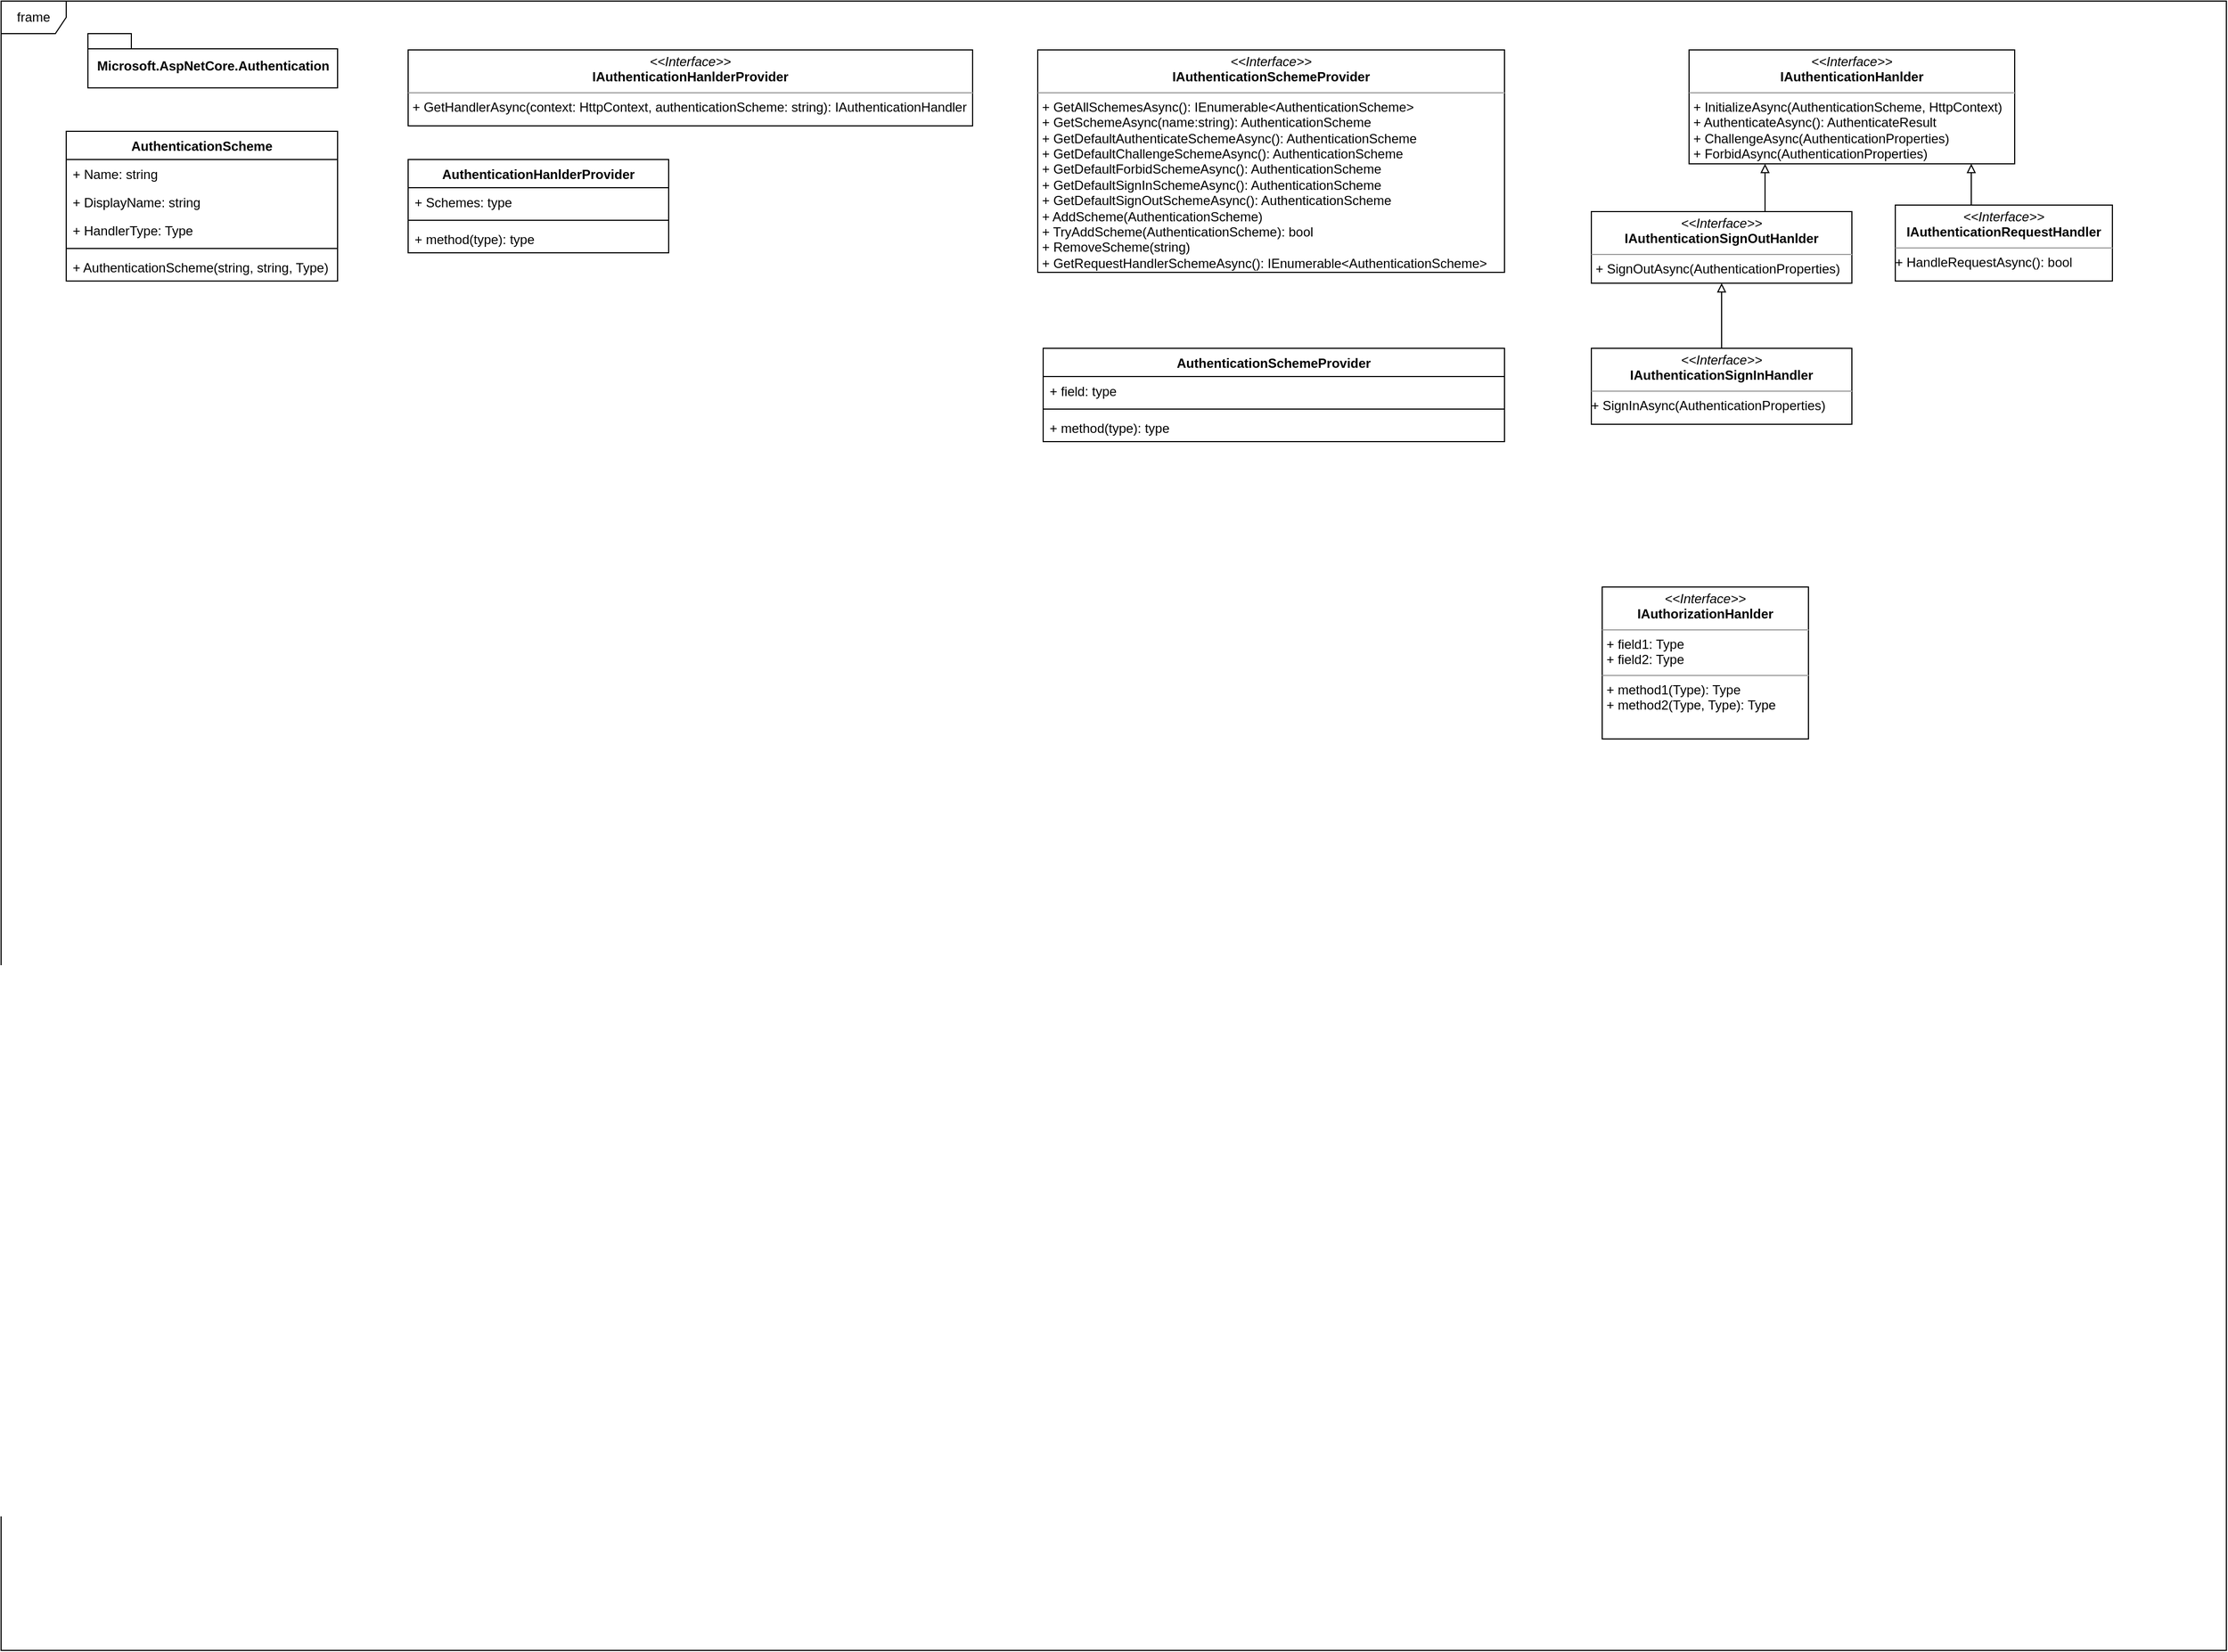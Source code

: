 <mxfile version="13.4.5" type="github"><diagram id="BhmnsZ_i7FkwWPyLl8r3" name="第 1 页"><mxGraphModel dx="2249" dy="794" grid="1" gridSize="10" guides="1" tooltips="1" connect="1" arrows="1" fold="1" page="1" pageScale="1" pageWidth="827" pageHeight="1169" math="0" shadow="0"><root><mxCell id="0"/><mxCell id="1" parent="0"/><mxCell id="mx_4D3PkaTi3fWbDLEla-1" value="frame" style="shape=umlFrame;whiteSpace=wrap;html=1;strokeColor=#000000;gradientColor=none;" vertex="1" parent="1"><mxGeometry x="-130" y="700" width="2050" height="1520" as="geometry"/></mxCell><mxCell id="mx_4D3PkaTi3fWbDLEla-2" value="Microsoft.AspNetCore.Authentication" style="shape=folder;fontStyle=1;spacingTop=10;tabWidth=40;tabHeight=14;tabPosition=left;html=1;strokeColor=#000000;gradientColor=none;" vertex="1" parent="1"><mxGeometry x="-50" y="730" width="230" height="50" as="geometry"/></mxCell><mxCell id="mx_4D3PkaTi3fWbDLEla-3" value="&lt;p style=&quot;margin: 0px ; margin-top: 4px ; text-align: center&quot;&gt;&lt;i&gt;&amp;lt;&amp;lt;Interface&amp;gt;&amp;gt;&lt;/i&gt;&lt;br&gt;&lt;b&gt;IAuthenticationHanlderProvider&lt;/b&gt;&lt;/p&gt;&lt;hr size=&quot;1&quot;&gt;&lt;p style=&quot;margin: 0px ; margin-left: 4px&quot;&gt;+ GetHandlerAsync(context: HttpContext, authenticationScheme: string): IAuthenticationHandler&lt;br&gt;&lt;/p&gt;&lt;p style=&quot;margin: 0px ; margin-left: 4px&quot;&gt;&lt;br&gt;&lt;/p&gt;" style="verticalAlign=top;align=left;overflow=fill;fontSize=12;fontFamily=Helvetica;html=1;strokeColor=#000000;gradientColor=none;" vertex="1" parent="1"><mxGeometry x="245" y="745" width="520" height="70" as="geometry"/></mxCell><mxCell id="mx_4D3PkaTi3fWbDLEla-4" value="&lt;p style=&quot;margin: 0px ; margin-top: 4px ; text-align: center&quot;&gt;&lt;i&gt;&amp;lt;&amp;lt;Interface&amp;gt;&amp;gt;&lt;/i&gt;&lt;br&gt;&lt;b&gt;IAuthenticationSchemeProvider&lt;/b&gt;&lt;/p&gt;&lt;hr size=&quot;1&quot;&gt;&lt;p style=&quot;margin: 0px ; margin-left: 4px&quot;&gt;+ GetAllSchemesAsync(): IEnumerable&amp;lt;AuthenticationScheme&amp;gt;&lt;/p&gt;&lt;p style=&quot;margin: 0px ; margin-left: 4px&quot;&gt;+ GetSchemeAsync(name:string): AuthenticationScheme&lt;/p&gt;&lt;p style=&quot;margin: 0px ; margin-left: 4px&quot;&gt;+ GetDefaultAuthenticateSchemeAsync(): AuthenticationScheme&lt;/p&gt;&lt;p style=&quot;margin: 0px ; margin-left: 4px&quot;&gt;+ GetDefaultChallengeSchemeAsync(): AuthenticationScheme&lt;/p&gt;&lt;p style=&quot;margin: 0px ; margin-left: 4px&quot;&gt;+ GetDefaultForbidSchemeAsync(): AuthenticationScheme&lt;/p&gt;&lt;p style=&quot;margin: 0px ; margin-left: 4px&quot;&gt;+ GetDefaultSignInSchemeAsync(): AuthenticationScheme&lt;/p&gt;&lt;p style=&quot;margin: 0px ; margin-left: 4px&quot;&gt;+ GetDefaultSignOutSchemeAsync(): AuthenticationScheme&lt;/p&gt;&lt;p style=&quot;margin: 0px ; margin-left: 4px&quot;&gt;+ AddScheme(AuthenticationScheme)&lt;/p&gt;&lt;p style=&quot;margin: 0px ; margin-left: 4px&quot;&gt;+ TryAddScheme(AuthenticationScheme): bool&lt;/p&gt;&lt;p style=&quot;margin: 0px ; margin-left: 4px&quot;&gt;+ RemoveScheme(string)&lt;/p&gt;&lt;p style=&quot;margin: 0px ; margin-left: 4px&quot;&gt;&lt;span&gt;+ GetRequestHandlerSchemeAsync(): IEnumerable&amp;lt;AuthenticationScheme&amp;gt;&lt;/span&gt;&lt;/p&gt;" style="verticalAlign=top;align=left;overflow=fill;fontSize=12;fontFamily=Helvetica;html=1;strokeColor=#000000;gradientColor=none;" vertex="1" parent="1"><mxGeometry x="825" y="745" width="430" height="205" as="geometry"/></mxCell><mxCell id="mx_4D3PkaTi3fWbDLEla-5" value="&lt;p style=&quot;margin: 0px ; margin-top: 4px ; text-align: center&quot;&gt;&lt;i&gt;&amp;lt;&amp;lt;Interface&amp;gt;&amp;gt;&lt;/i&gt;&lt;br&gt;&lt;b&gt;IAuthenticationHanlder&lt;/b&gt;&lt;/p&gt;&lt;hr size=&quot;1&quot;&gt;&lt;p style=&quot;margin: 0px ; margin-left: 4px&quot;&gt;+ InitializeAsync(AuthenticationScheme, HttpContext)&lt;br&gt;+ AuthenticateAsync(): AuthenticateResult&lt;/p&gt;&lt;p style=&quot;margin: 0px ; margin-left: 4px&quot;&gt;+ ChallengeAsync(AuthenticationProperties)&lt;/p&gt;&lt;p style=&quot;margin: 0px ; margin-left: 4px&quot;&gt;+ ForbidAsync(AuthenticationProperties)&lt;/p&gt;" style="verticalAlign=top;align=left;overflow=fill;fontSize=12;fontFamily=Helvetica;html=1;" vertex="1" parent="1"><mxGeometry x="1425" y="745" width="300" height="105" as="geometry"/></mxCell><mxCell id="mx_4D3PkaTi3fWbDLEla-6" value="&lt;p style=&quot;margin: 0px ; margin-top: 4px ; text-align: center&quot;&gt;&lt;i&gt;&amp;lt;&amp;lt;Interface&amp;gt;&amp;gt;&lt;/i&gt;&lt;br&gt;&lt;b&gt;IAuthorizationHanlder&lt;/b&gt;&lt;/p&gt;&lt;hr size=&quot;1&quot;&gt;&lt;p style=&quot;margin: 0px ; margin-left: 4px&quot;&gt;+ field1: Type&lt;br&gt;+ field2: Type&lt;/p&gt;&lt;hr size=&quot;1&quot;&gt;&lt;p style=&quot;margin: 0px ; margin-left: 4px&quot;&gt;+ method1(Type): Type&lt;br&gt;+ method2(Type, Type): Type&lt;/p&gt;" style="verticalAlign=top;align=left;overflow=fill;fontSize=12;fontFamily=Helvetica;html=1;" vertex="1" parent="1"><mxGeometry x="1345" y="1240" width="190" height="140" as="geometry"/></mxCell><mxCell id="mx_4D3PkaTi3fWbDLEla-7" value="&lt;p style=&quot;margin: 0px ; margin-top: 4px ; text-align: center&quot;&gt;&lt;i&gt;&amp;lt;&amp;lt;Interface&amp;gt;&amp;gt;&lt;/i&gt;&lt;br&gt;&lt;b&gt;IAuthenticationSignOutHanlder&lt;/b&gt;&lt;/p&gt;&lt;hr size=&quot;1&quot;&gt;&lt;p style=&quot;margin: 0px ; margin-left: 4px&quot;&gt;+ SignOutAsync(AuthenticationProperties)&lt;br&gt;&lt;/p&gt;" style="verticalAlign=top;align=left;overflow=fill;fontSize=12;fontFamily=Helvetica;html=1;" vertex="1" parent="1"><mxGeometry x="1335" y="894" width="240" height="66" as="geometry"/></mxCell><mxCell id="mx_4D3PkaTi3fWbDLEla-8" value="&lt;p style=&quot;margin: 0px ; margin-top: 4px ; text-align: center&quot;&gt;&lt;i&gt;&amp;lt;&amp;lt;Interface&amp;gt;&amp;gt;&lt;/i&gt;&lt;br&gt;&lt;b&gt;IAuthenticationSignInHandler&lt;/b&gt;&lt;/p&gt;&lt;hr size=&quot;1&quot;&gt;+ SignInAsync(AuthenticationProperties)" style="verticalAlign=top;align=left;overflow=fill;fontSize=12;fontFamily=Helvetica;html=1;" vertex="1" parent="1"><mxGeometry x="1335" y="1020" width="240" height="70" as="geometry"/></mxCell><mxCell id="mx_4D3PkaTi3fWbDLEla-9" style="edgeStyle=orthogonalEdgeStyle;rounded=0;html=1;labelBackgroundColor=none;startFill=0;endArrow=none;endFill=0;fontFamily=Verdana;fontSize=10;startArrow=block;" edge="1" parent="1" source="mx_4D3PkaTi3fWbDLEla-5" target="mx_4D3PkaTi3fWbDLEla-7"><mxGeometry relative="1" as="geometry"><mxPoint x="1598" y="1160" as="sourcePoint"/><mxPoint x="1703" y="1100" as="targetPoint"/><Array as="points"><mxPoint x="1495" y="870"/><mxPoint x="1495" y="870"/></Array></mxGeometry></mxCell><mxCell id="mx_4D3PkaTi3fWbDLEla-10" style="edgeStyle=orthogonalEdgeStyle;rounded=0;html=1;labelBackgroundColor=none;startFill=0;endArrow=none;endFill=0;fontFamily=Verdana;fontSize=10;startArrow=block;" edge="1" parent="1" source="mx_4D3PkaTi3fWbDLEla-7" target="mx_4D3PkaTi3fWbDLEla-8"><mxGeometry relative="1" as="geometry"><mxPoint x="1564.5" y="970" as="sourcePoint"/><mxPoint x="1564.5" y="1014" as="targetPoint"/><Array as="points"/></mxGeometry></mxCell><mxCell id="mx_4D3PkaTi3fWbDLEla-11" value="&lt;p style=&quot;margin: 0px ; margin-top: 4px ; text-align: center&quot;&gt;&lt;i&gt;&amp;lt;&amp;lt;Interface&amp;gt;&amp;gt;&lt;/i&gt;&lt;br&gt;&lt;b&gt;IAuthenticationRequestHandler&lt;/b&gt;&lt;/p&gt;&lt;hr size=&quot;1&quot;&gt;+ HandleRequestAsync(): bool" style="verticalAlign=top;align=left;overflow=fill;fontSize=12;fontFamily=Helvetica;html=1;" vertex="1" parent="1"><mxGeometry x="1615" y="888" width="200" height="70" as="geometry"/></mxCell><mxCell id="mx_4D3PkaTi3fWbDLEla-12" style="edgeStyle=orthogonalEdgeStyle;rounded=0;html=1;labelBackgroundColor=none;startFill=0;endArrow=none;endFill=0;fontFamily=Verdana;fontSize=10;startArrow=block;" edge="1" parent="1" source="mx_4D3PkaTi3fWbDLEla-5" target="mx_4D3PkaTi3fWbDLEla-11"><mxGeometry relative="1" as="geometry"><mxPoint x="1685" y="860" as="sourcePoint"/><mxPoint x="1685" y="904" as="targetPoint"/><Array as="points"><mxPoint x="1685" y="880"/><mxPoint x="1685" y="880"/></Array></mxGeometry></mxCell><mxCell id="mx_4D3PkaTi3fWbDLEla-13" value="AuthenticationScheme" style="swimlane;fontStyle=1;align=center;verticalAlign=top;childLayout=stackLayout;horizontal=1;startSize=26;horizontalStack=0;resizeParent=1;resizeParentMax=0;resizeLast=0;collapsible=1;marginBottom=0;strokeColor=#000000;gradientColor=none;" vertex="1" parent="1"><mxGeometry x="-70" y="820" width="250" height="138" as="geometry"/></mxCell><mxCell id="mx_4D3PkaTi3fWbDLEla-14" value="+ Name: string" style="text;strokeColor=none;fillColor=none;align=left;verticalAlign=top;spacingLeft=4;spacingRight=4;overflow=hidden;rotatable=0;points=[[0,0.5],[1,0.5]];portConstraint=eastwest;" vertex="1" parent="mx_4D3PkaTi3fWbDLEla-13"><mxGeometry y="26" width="250" height="26" as="geometry"/></mxCell><mxCell id="mx_4D3PkaTi3fWbDLEla-15" value="+ DisplayName: string" style="text;strokeColor=none;fillColor=none;align=left;verticalAlign=top;spacingLeft=4;spacingRight=4;overflow=hidden;rotatable=0;points=[[0,0.5],[1,0.5]];portConstraint=eastwest;" vertex="1" parent="mx_4D3PkaTi3fWbDLEla-13"><mxGeometry y="52" width="250" height="26" as="geometry"/></mxCell><mxCell id="mx_4D3PkaTi3fWbDLEla-16" value="+ HandlerType: Type" style="text;strokeColor=none;fillColor=none;align=left;verticalAlign=top;spacingLeft=4;spacingRight=4;overflow=hidden;rotatable=0;points=[[0,0.5],[1,0.5]];portConstraint=eastwest;" vertex="1" parent="mx_4D3PkaTi3fWbDLEla-13"><mxGeometry y="78" width="250" height="26" as="geometry"/></mxCell><mxCell id="mx_4D3PkaTi3fWbDLEla-17" value="" style="line;strokeWidth=1;fillColor=none;align=left;verticalAlign=middle;spacingTop=-1;spacingLeft=3;spacingRight=3;rotatable=0;labelPosition=right;points=[];portConstraint=eastwest;" vertex="1" parent="mx_4D3PkaTi3fWbDLEla-13"><mxGeometry y="104" width="250" height="8" as="geometry"/></mxCell><mxCell id="mx_4D3PkaTi3fWbDLEla-18" value="+ AuthenticationScheme(string, string, Type)" style="text;strokeColor=none;fillColor=none;align=left;verticalAlign=top;spacingLeft=4;spacingRight=4;overflow=hidden;rotatable=0;points=[[0,0.5],[1,0.5]];portConstraint=eastwest;" vertex="1" parent="mx_4D3PkaTi3fWbDLEla-13"><mxGeometry y="112" width="250" height="26" as="geometry"/></mxCell><mxCell id="mx_4D3PkaTi3fWbDLEla-19" value="AuthenticationHanlderProvider" style="swimlane;fontStyle=1;align=center;verticalAlign=top;childLayout=stackLayout;horizontal=1;startSize=26;horizontalStack=0;resizeParent=1;resizeParentMax=0;resizeLast=0;collapsible=1;marginBottom=0;strokeColor=#000000;gradientColor=none;" vertex="1" parent="1"><mxGeometry x="245" y="846" width="240" height="86" as="geometry"/></mxCell><mxCell id="mx_4D3PkaTi3fWbDLEla-20" value="+ Schemes: type" style="text;strokeColor=none;fillColor=none;align=left;verticalAlign=top;spacingLeft=4;spacingRight=4;overflow=hidden;rotatable=0;points=[[0,0.5],[1,0.5]];portConstraint=eastwest;" vertex="1" parent="mx_4D3PkaTi3fWbDLEla-19"><mxGeometry y="26" width="240" height="26" as="geometry"/></mxCell><mxCell id="mx_4D3PkaTi3fWbDLEla-21" value="" style="line;strokeWidth=1;fillColor=none;align=left;verticalAlign=middle;spacingTop=-1;spacingLeft=3;spacingRight=3;rotatable=0;labelPosition=right;points=[];portConstraint=eastwest;" vertex="1" parent="mx_4D3PkaTi3fWbDLEla-19"><mxGeometry y="52" width="240" height="8" as="geometry"/></mxCell><mxCell id="mx_4D3PkaTi3fWbDLEla-22" value="+ method(type): type" style="text;strokeColor=none;fillColor=none;align=left;verticalAlign=top;spacingLeft=4;spacingRight=4;overflow=hidden;rotatable=0;points=[[0,0.5],[1,0.5]];portConstraint=eastwest;" vertex="1" parent="mx_4D3PkaTi3fWbDLEla-19"><mxGeometry y="60" width="240" height="26" as="geometry"/></mxCell><mxCell id="mx_4D3PkaTi3fWbDLEla-23" value="AuthenticationSchemeProvider&#10;&#10;" style="swimlane;fontStyle=1;align=center;verticalAlign=top;childLayout=stackLayout;horizontal=1;startSize=26;horizontalStack=0;resizeParent=1;resizeParentMax=0;resizeLast=0;collapsible=1;marginBottom=0;" vertex="1" parent="1"><mxGeometry x="830" y="1020" width="425" height="86" as="geometry"/></mxCell><mxCell id="mx_4D3PkaTi3fWbDLEla-24" value="+ field: type" style="text;strokeColor=none;fillColor=none;align=left;verticalAlign=top;spacingLeft=4;spacingRight=4;overflow=hidden;rotatable=0;points=[[0,0.5],[1,0.5]];portConstraint=eastwest;" vertex="1" parent="mx_4D3PkaTi3fWbDLEla-23"><mxGeometry y="26" width="425" height="26" as="geometry"/></mxCell><mxCell id="mx_4D3PkaTi3fWbDLEla-25" value="" style="line;strokeWidth=1;fillColor=none;align=left;verticalAlign=middle;spacingTop=-1;spacingLeft=3;spacingRight=3;rotatable=0;labelPosition=right;points=[];portConstraint=eastwest;" vertex="1" parent="mx_4D3PkaTi3fWbDLEla-23"><mxGeometry y="52" width="425" height="8" as="geometry"/></mxCell><mxCell id="mx_4D3PkaTi3fWbDLEla-26" value="+ method(type): type" style="text;strokeColor=none;fillColor=none;align=left;verticalAlign=top;spacingLeft=4;spacingRight=4;overflow=hidden;rotatable=0;points=[[0,0.5],[1,0.5]];portConstraint=eastwest;" vertex="1" parent="mx_4D3PkaTi3fWbDLEla-23"><mxGeometry y="60" width="425" height="26" as="geometry"/></mxCell></root></mxGraphModel></diagram></mxfile>